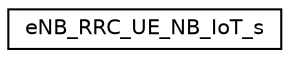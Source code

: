 digraph "Graphical Class Hierarchy"
{
 // LATEX_PDF_SIZE
  edge [fontname="Helvetica",fontsize="10",labelfontname="Helvetica",labelfontsize="10"];
  node [fontname="Helvetica",fontsize="10",shape=record];
  rankdir="LR";
  Node0 [label="eNB_RRC_UE_NB_IoT_s",height=0.2,width=0.4,color="black", fillcolor="white", style="filled",URL="$structeNB__RRC__UE__NB__IoT__s.html",tooltip=" "];
}
